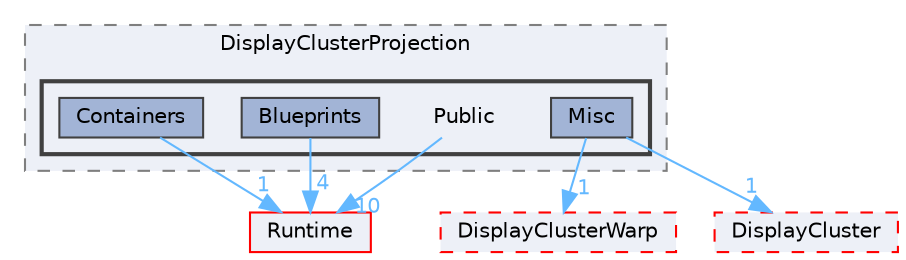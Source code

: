 digraph "Public"
{
 // INTERACTIVE_SVG=YES
 // LATEX_PDF_SIZE
  bgcolor="transparent";
  edge [fontname=Helvetica,fontsize=10,labelfontname=Helvetica,labelfontsize=10];
  node [fontname=Helvetica,fontsize=10,shape=box,height=0.2,width=0.4];
  compound=true
  subgraph clusterdir_b89ae3ab7ebb205c5190c0557d541b6d {
    graph [ bgcolor="#edf0f7", pencolor="grey50", label="DisplayClusterProjection", fontname=Helvetica,fontsize=10 style="filled,dashed", URL="dir_b89ae3ab7ebb205c5190c0557d541b6d.html",tooltip=""]
  subgraph clusterdir_2149c38726ea9ca217792741d64f2ce8 {
    graph [ bgcolor="#edf0f7", pencolor="grey25", label="", fontname=Helvetica,fontsize=10 style="filled,bold", URL="dir_2149c38726ea9ca217792741d64f2ce8.html",tooltip=""]
    dir_2149c38726ea9ca217792741d64f2ce8 [shape=plaintext, label="Public"];
  dir_698d842ef4156296585975d5bc9aaffe [label="Blueprints", fillcolor="#a2b4d6", color="grey25", style="filled", URL="dir_698d842ef4156296585975d5bc9aaffe.html",tooltip=""];
  dir_27b37ec08f49f04aa7103a605bf50916 [label="Containers", fillcolor="#a2b4d6", color="grey25", style="filled", URL="dir_27b37ec08f49f04aa7103a605bf50916.html",tooltip=""];
  dir_1075def5b22640a273c61e056b955985 [label="Misc", fillcolor="#a2b4d6", color="grey25", style="filled", URL="dir_1075def5b22640a273c61e056b955985.html",tooltip=""];
  }
  }
  dir_52b965c3c783bb902f13f2edd38d51f0 [label="DisplayClusterWarp", fillcolor="#edf0f7", color="red", style="filled,dashed", URL="dir_52b965c3c783bb902f13f2edd38d51f0.html",tooltip=""];
  dir_7536b172fbd480bfd146a1b1acd6856b [label="Runtime", fillcolor="#edf0f7", color="red", style="filled", URL="dir_7536b172fbd480bfd146a1b1acd6856b.html",tooltip=""];
  dir_d83c855bf8b66896400089d2317d0824 [label="DisplayCluster", fillcolor="#edf0f7", color="red", style="filled,dashed", URL="dir_d83c855bf8b66896400089d2317d0824.html",tooltip=""];
  dir_2149c38726ea9ca217792741d64f2ce8->dir_7536b172fbd480bfd146a1b1acd6856b [headlabel="10", labeldistance=1.5 headhref="dir_000894_000984.html" href="dir_000894_000984.html" color="steelblue1" fontcolor="steelblue1"];
  dir_698d842ef4156296585975d5bc9aaffe->dir_7536b172fbd480bfd146a1b1acd6856b [headlabel="4", labeldistance=1.5 headhref="dir_000107_000984.html" href="dir_000107_000984.html" color="steelblue1" fontcolor="steelblue1"];
  dir_27b37ec08f49f04aa7103a605bf50916->dir_7536b172fbd480bfd146a1b1acd6856b [headlabel="1", labeldistance=1.5 headhref="dir_000249_000984.html" href="dir_000249_000984.html" color="steelblue1" fontcolor="steelblue1"];
  dir_1075def5b22640a273c61e056b955985->dir_52b965c3c783bb902f13f2edd38d51f0 [headlabel="1", labeldistance=1.5 headhref="dir_000644_000336.html" href="dir_000644_000336.html" color="steelblue1" fontcolor="steelblue1"];
  dir_1075def5b22640a273c61e056b955985->dir_d83c855bf8b66896400089d2317d0824 [headlabel="1", labeldistance=1.5 headhref="dir_000644_000316.html" href="dir_000644_000316.html" color="steelblue1" fontcolor="steelblue1"];
}
